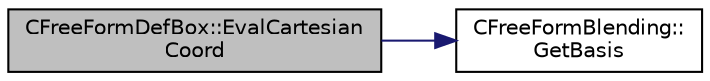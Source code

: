 digraph "CFreeFormDefBox::EvalCartesianCoord"
{
 // LATEX_PDF_SIZE
  edge [fontname="Helvetica",fontsize="10",labelfontname="Helvetica",labelfontsize="10"];
  node [fontname="Helvetica",fontsize="10",shape=record];
  rankdir="LR";
  Node1 [label="CFreeFormDefBox::EvalCartesian\lCoord",height=0.2,width=0.4,color="black", fillcolor="grey75", style="filled", fontcolor="black",tooltip="Here we take the parametric coords of a point in the box and we convert them to the physical cartesia..."];
  Node1 -> Node2 [color="midnightblue",fontsize="10",style="solid",fontname="Helvetica"];
  Node2 [label="CFreeFormBlending::\lGetBasis",height=0.2,width=0.4,color="black", fillcolor="white", style="filled",URL="$classCFreeFormBlending.html#af0a4fdbd82a80ed3128528d2289db75f",tooltip="A pure virtual member."];
}
